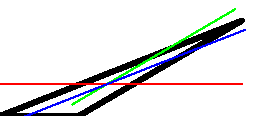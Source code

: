 % trianglecenterofmass.mp
% L. Nobre G.
% 2010

%

prologues := 1;

beginfig(1);
  numeric u;
  u = 1cm;
  z1 = origin;
  z2 = (1u,0);
  z3 = (1+uniformdeviate(4))*dir(5+uniformdeviate(80))*u;
  draw z1--z2--z3--cycle withpen pencircle scaled 2pt;
  numeric a, b, c, d;
  a = (ypart z3)/3;
  z4 = (0,a);
  if (xpart z3) < (xpart z2):
    d = xpart z2;
  else:
    d = xpart z3;
  fi;
  z5 = (d,a);
  draw z4--z5 withcolor red;
  z12 = (xpart z3,0);
  z23 = whatever[z2,z3];
  z230 = unitvector((-ypart (z3-z2),xpart (z3-z2)));
  z23 = whatever[z1,z230];
  z13 = whatever[z1,z3];
  z130 = unitvector((ypart (z3-z1),-xpart (z3-z1)));
  z13 = whatever[z2,z2+z130];
  b = abs(z23)/3;
  c = abs(z13-z2)/3;
  z6 = z2+b*z230;
  z7 = z3+b*z230;
  draw z6--z7 withcolor green;
  z8 = z3+c*z130;
  z9 = z1+c*z130;
  draw z8--z9 withcolor blue;
endfig;

end.